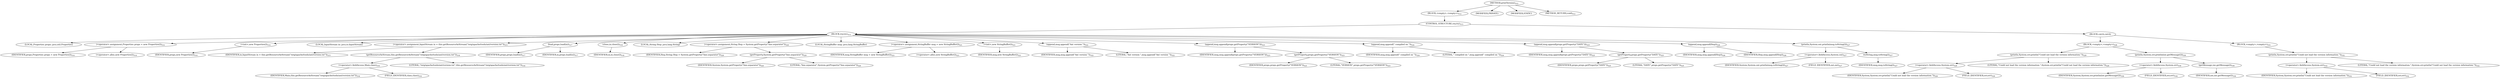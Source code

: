 digraph "printVersion" {  
"1314" [label = <(METHOD,printVersion)<SUB>512</SUB>> ]
"1315" [label = <(BLOCK,&lt;empty&gt;,&lt;empty&gt;)<SUB>512</SUB>> ]
"1316" [label = <(CONTROL_STRUCTURE,try,try)<SUB>513</SUB>> ]
"1317" [label = <(BLOCK,try,try)<SUB>513</SUB>> ]
"30" [label = <(LOCAL,Properties props: java.util.Properties)> ]
"1318" [label = <(&lt;operator&gt;.assignment,Properties props = new Properties())<SUB>514</SUB>> ]
"1319" [label = <(IDENTIFIER,props,Properties props = new Properties())<SUB>514</SUB>> ]
"1320" [label = <(&lt;operator&gt;.alloc,new Properties())<SUB>514</SUB>> ]
"1321" [label = <(&lt;init&gt;,new Properties())<SUB>514</SUB>> ]
"29" [label = <(IDENTIFIER,props,new Properties())<SUB>514</SUB>> ]
"1322" [label = <(LOCAL,InputStream in: java.io.InputStream)> ]
"1323" [label = <(&lt;operator&gt;.assignment,InputStream in = this.getResourceAsStream(&quot;/org/apache/tools/ant/version.txt&quot;))<SUB>515</SUB>> ]
"1324" [label = <(IDENTIFIER,in,InputStream in = this.getResourceAsStream(&quot;/org/apache/tools/ant/version.txt&quot;))<SUB>515</SUB>> ]
"1325" [label = <(getResourceAsStream,this.getResourceAsStream(&quot;/org/apache/tools/ant/version.txt&quot;))<SUB>516</SUB>> ]
"1326" [label = <(&lt;operator&gt;.fieldAccess,Main.class)<SUB>516</SUB>> ]
"1327" [label = <(IDENTIFIER,Main,this.getResourceAsStream(&quot;/org/apache/tools/ant/version.txt&quot;))<SUB>516</SUB>> ]
"1328" [label = <(FIELD_IDENTIFIER,class,class)<SUB>516</SUB>> ]
"1329" [label = <(LITERAL,&quot;/org/apache/tools/ant/version.txt&quot;,this.getResourceAsStream(&quot;/org/apache/tools/ant/version.txt&quot;))<SUB>516</SUB>> ]
"1330" [label = <(load,props.load(in))<SUB>517</SUB>> ]
"1331" [label = <(IDENTIFIER,props,props.load(in))<SUB>517</SUB>> ]
"1332" [label = <(IDENTIFIER,in,props.load(in))<SUB>517</SUB>> ]
"1333" [label = <(close,in.close())<SUB>518</SUB>> ]
"1334" [label = <(IDENTIFIER,in,in.close())<SUB>518</SUB>> ]
"1335" [label = <(LOCAL,String lSep: java.lang.String)> ]
"1336" [label = <(&lt;operator&gt;.assignment,String lSep = System.getProperty(&quot;line.separator&quot;))<SUB>520</SUB>> ]
"1337" [label = <(IDENTIFIER,lSep,String lSep = System.getProperty(&quot;line.separator&quot;))<SUB>520</SUB>> ]
"1338" [label = <(getProperty,System.getProperty(&quot;line.separator&quot;))<SUB>520</SUB>> ]
"1339" [label = <(IDENTIFIER,System,System.getProperty(&quot;line.separator&quot;))<SUB>520</SUB>> ]
"1340" [label = <(LITERAL,&quot;line.separator&quot;,System.getProperty(&quot;line.separator&quot;))<SUB>520</SUB>> ]
"32" [label = <(LOCAL,StringBuffer msg: java.lang.StringBuffer)> ]
"1341" [label = <(&lt;operator&gt;.assignment,StringBuffer msg = new StringBuffer())<SUB>521</SUB>> ]
"1342" [label = <(IDENTIFIER,msg,StringBuffer msg = new StringBuffer())<SUB>521</SUB>> ]
"1343" [label = <(&lt;operator&gt;.alloc,new StringBuffer())<SUB>521</SUB>> ]
"1344" [label = <(&lt;init&gt;,new StringBuffer())<SUB>521</SUB>> ]
"31" [label = <(IDENTIFIER,msg,new StringBuffer())<SUB>521</SUB>> ]
"1345" [label = <(append,msg.append(&quot;Ant version &quot;))<SUB>522</SUB>> ]
"1346" [label = <(IDENTIFIER,msg,msg.append(&quot;Ant version &quot;))<SUB>522</SUB>> ]
"1347" [label = <(LITERAL,&quot;Ant version &quot;,msg.append(&quot;Ant version &quot;))<SUB>522</SUB>> ]
"1348" [label = <(append,msg.append(props.getProperty(&quot;VERSION&quot;)))<SUB>523</SUB>> ]
"1349" [label = <(IDENTIFIER,msg,msg.append(props.getProperty(&quot;VERSION&quot;)))<SUB>523</SUB>> ]
"1350" [label = <(getProperty,props.getProperty(&quot;VERSION&quot;))<SUB>523</SUB>> ]
"1351" [label = <(IDENTIFIER,props,props.getProperty(&quot;VERSION&quot;))<SUB>523</SUB>> ]
"1352" [label = <(LITERAL,&quot;VERSION&quot;,props.getProperty(&quot;VERSION&quot;))<SUB>523</SUB>> ]
"1353" [label = <(append,msg.append(&quot; compiled on &quot;))<SUB>524</SUB>> ]
"1354" [label = <(IDENTIFIER,msg,msg.append(&quot; compiled on &quot;))<SUB>524</SUB>> ]
"1355" [label = <(LITERAL,&quot; compiled on &quot;,msg.append(&quot; compiled on &quot;))<SUB>524</SUB>> ]
"1356" [label = <(append,msg.append(props.getProperty(&quot;DATE&quot;)))<SUB>525</SUB>> ]
"1357" [label = <(IDENTIFIER,msg,msg.append(props.getProperty(&quot;DATE&quot;)))<SUB>525</SUB>> ]
"1358" [label = <(getProperty,props.getProperty(&quot;DATE&quot;))<SUB>525</SUB>> ]
"1359" [label = <(IDENTIFIER,props,props.getProperty(&quot;DATE&quot;))<SUB>525</SUB>> ]
"1360" [label = <(LITERAL,&quot;DATE&quot;,props.getProperty(&quot;DATE&quot;))<SUB>525</SUB>> ]
"1361" [label = <(append,msg.append(lSep))<SUB>526</SUB>> ]
"1362" [label = <(IDENTIFIER,msg,msg.append(lSep))<SUB>526</SUB>> ]
"1363" [label = <(IDENTIFIER,lSep,msg.append(lSep))<SUB>526</SUB>> ]
"1364" [label = <(println,System.out.println(msg.toString()))<SUB>527</SUB>> ]
"1365" [label = <(&lt;operator&gt;.fieldAccess,System.out)<SUB>527</SUB>> ]
"1366" [label = <(IDENTIFIER,System,System.out.println(msg.toString()))<SUB>527</SUB>> ]
"1367" [label = <(FIELD_IDENTIFIER,out,out)<SUB>527</SUB>> ]
"1368" [label = <(toString,msg.toString())<SUB>527</SUB>> ]
"1369" [label = <(IDENTIFIER,msg,msg.toString())<SUB>527</SUB>> ]
"1370" [label = <(BLOCK,catch,catch)> ]
"1371" [label = <(BLOCK,&lt;empty&gt;,&lt;empty&gt;)<SUB>528</SUB>> ]
"1372" [label = <(println,System.err.println(&quot;Could not load the version information.&quot;))<SUB>529</SUB>> ]
"1373" [label = <(&lt;operator&gt;.fieldAccess,System.err)<SUB>529</SUB>> ]
"1374" [label = <(IDENTIFIER,System,System.err.println(&quot;Could not load the version information.&quot;))<SUB>529</SUB>> ]
"1375" [label = <(FIELD_IDENTIFIER,err,err)<SUB>529</SUB>> ]
"1376" [label = <(LITERAL,&quot;Could not load the version information.&quot;,System.err.println(&quot;Could not load the version information.&quot;))<SUB>529</SUB>> ]
"1377" [label = <(println,System.err.println(ioe.getMessage()))<SUB>530</SUB>> ]
"1378" [label = <(&lt;operator&gt;.fieldAccess,System.err)<SUB>530</SUB>> ]
"1379" [label = <(IDENTIFIER,System,System.err.println(ioe.getMessage()))<SUB>530</SUB>> ]
"1380" [label = <(FIELD_IDENTIFIER,err,err)<SUB>530</SUB>> ]
"1381" [label = <(getMessage,ioe.getMessage())<SUB>530</SUB>> ]
"1382" [label = <(IDENTIFIER,ioe,ioe.getMessage())<SUB>530</SUB>> ]
"1383" [label = <(BLOCK,&lt;empty&gt;,&lt;empty&gt;)<SUB>531</SUB>> ]
"1384" [label = <(println,System.err.println(&quot;Could not load the version information.&quot;))<SUB>532</SUB>> ]
"1385" [label = <(&lt;operator&gt;.fieldAccess,System.err)<SUB>532</SUB>> ]
"1386" [label = <(IDENTIFIER,System,System.err.println(&quot;Could not load the version information.&quot;))<SUB>532</SUB>> ]
"1387" [label = <(FIELD_IDENTIFIER,err,err)<SUB>532</SUB>> ]
"1388" [label = <(LITERAL,&quot;Could not load the version information.&quot;,System.err.println(&quot;Could not load the version information.&quot;))<SUB>532</SUB>> ]
"1389" [label = <(MODIFIER,PRIVATE)> ]
"1390" [label = <(MODIFIER,STATIC)> ]
"1391" [label = <(METHOD_RETURN,void)<SUB>512</SUB>> ]
  "1314" -> "1315" 
  "1314" -> "1389" 
  "1314" -> "1390" 
  "1314" -> "1391" 
  "1315" -> "1316" 
  "1316" -> "1317" 
  "1316" -> "1370" 
  "1317" -> "30" 
  "1317" -> "1318" 
  "1317" -> "1321" 
  "1317" -> "1322" 
  "1317" -> "1323" 
  "1317" -> "1330" 
  "1317" -> "1333" 
  "1317" -> "1335" 
  "1317" -> "1336" 
  "1317" -> "32" 
  "1317" -> "1341" 
  "1317" -> "1344" 
  "1317" -> "1345" 
  "1317" -> "1348" 
  "1317" -> "1353" 
  "1317" -> "1356" 
  "1317" -> "1361" 
  "1317" -> "1364" 
  "1318" -> "1319" 
  "1318" -> "1320" 
  "1321" -> "29" 
  "1323" -> "1324" 
  "1323" -> "1325" 
  "1325" -> "1326" 
  "1325" -> "1329" 
  "1326" -> "1327" 
  "1326" -> "1328" 
  "1330" -> "1331" 
  "1330" -> "1332" 
  "1333" -> "1334" 
  "1336" -> "1337" 
  "1336" -> "1338" 
  "1338" -> "1339" 
  "1338" -> "1340" 
  "1341" -> "1342" 
  "1341" -> "1343" 
  "1344" -> "31" 
  "1345" -> "1346" 
  "1345" -> "1347" 
  "1348" -> "1349" 
  "1348" -> "1350" 
  "1350" -> "1351" 
  "1350" -> "1352" 
  "1353" -> "1354" 
  "1353" -> "1355" 
  "1356" -> "1357" 
  "1356" -> "1358" 
  "1358" -> "1359" 
  "1358" -> "1360" 
  "1361" -> "1362" 
  "1361" -> "1363" 
  "1364" -> "1365" 
  "1364" -> "1368" 
  "1365" -> "1366" 
  "1365" -> "1367" 
  "1368" -> "1369" 
  "1370" -> "1371" 
  "1370" -> "1383" 
  "1371" -> "1372" 
  "1371" -> "1377" 
  "1372" -> "1373" 
  "1372" -> "1376" 
  "1373" -> "1374" 
  "1373" -> "1375" 
  "1377" -> "1378" 
  "1377" -> "1381" 
  "1378" -> "1379" 
  "1378" -> "1380" 
  "1381" -> "1382" 
  "1383" -> "1384" 
  "1384" -> "1385" 
  "1384" -> "1388" 
  "1385" -> "1386" 
  "1385" -> "1387" 
}
